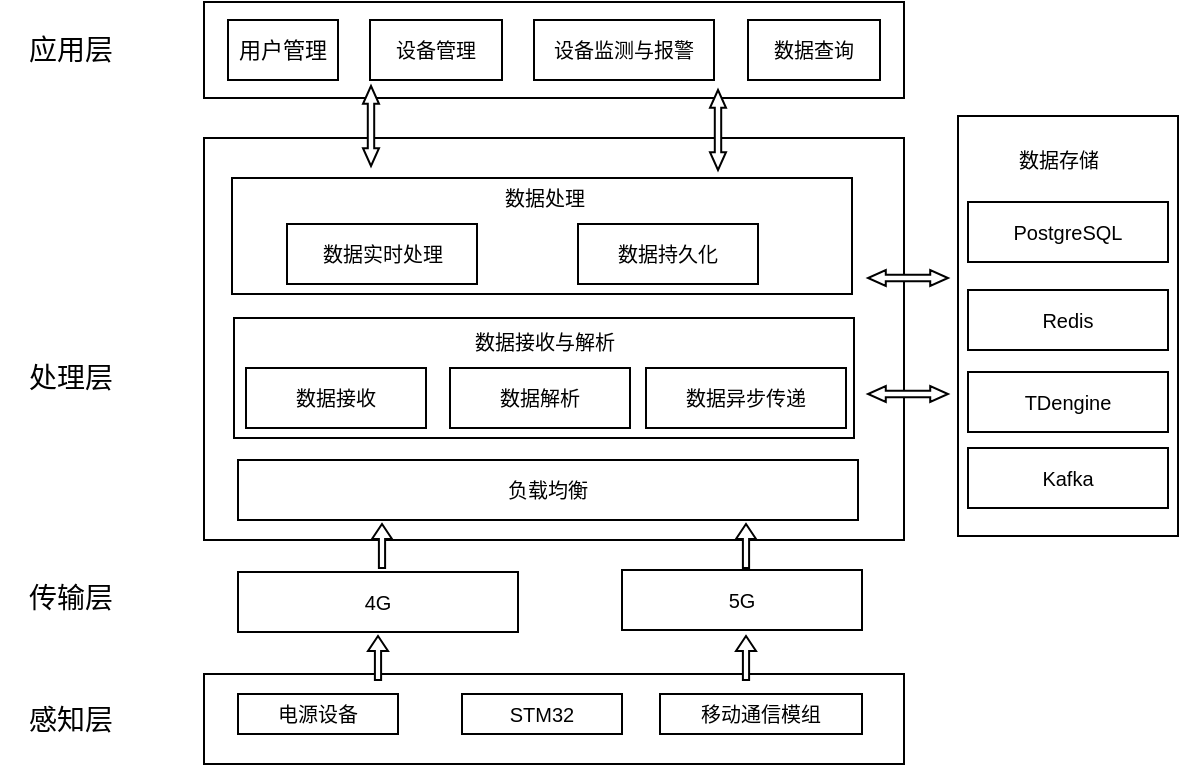 <mxfile version="21.1.4" type="github">
  <diagram name="第 1 页" id="4VGFoM_0TgWvralKycdt">
    <mxGraphModel dx="394" dy="557" grid="1" gridSize="10" guides="1" tooltips="1" connect="1" arrows="1" fold="1" page="1" pageScale="1" pageWidth="827" pageHeight="1169" math="0" shadow="0">
      <root>
        <mxCell id="0" />
        <mxCell id="1" parent="0" />
        <mxCell id="RpqjqyptFsIyIQh3CnNs-1" value="" style="rounded=0;whiteSpace=wrap;html=1;fontSize=10;" parent="1" vertex="1">
          <mxGeometry x="1502" y="249" width="110" height="210" as="geometry" />
        </mxCell>
        <mxCell id="RpqjqyptFsIyIQh3CnNs-2" value="" style="rounded=0;whiteSpace=wrap;html=1;fontSize=10;" parent="1" vertex="1">
          <mxGeometry x="1125" y="528" width="350" height="45" as="geometry" />
        </mxCell>
        <mxCell id="RpqjqyptFsIyIQh3CnNs-3" value="&lt;font style=&quot;font-size: 14px;&quot;&gt;感知层&lt;/font&gt;" style="text;html=1;align=center;verticalAlign=middle;resizable=0;points=[];autosize=1;strokeColor=none;fillColor=none;fontSize=10;" parent="1" vertex="1">
          <mxGeometry x="1023" y="535.5" width="70" height="30" as="geometry" />
        </mxCell>
        <mxCell id="RpqjqyptFsIyIQh3CnNs-4" value="STM32" style="rounded=0;whiteSpace=wrap;html=1;fontSize=10;" parent="1" vertex="1">
          <mxGeometry x="1254" y="538" width="80" height="20" as="geometry" />
        </mxCell>
        <mxCell id="RpqjqyptFsIyIQh3CnNs-5" value="移动通信模组" style="rounded=0;whiteSpace=wrap;html=1;fontSize=10;" parent="1" vertex="1">
          <mxGeometry x="1353" y="538" width="101" height="20" as="geometry" />
        </mxCell>
        <mxCell id="RpqjqyptFsIyIQh3CnNs-6" value="4G" style="rounded=0;whiteSpace=wrap;html=1;fontSize=10;" parent="1" vertex="1">
          <mxGeometry x="1142" y="477" width="140" height="30" as="geometry" />
        </mxCell>
        <mxCell id="RpqjqyptFsIyIQh3CnNs-7" value="5G" style="rounded=0;whiteSpace=wrap;html=1;fontSize=10;" parent="1" vertex="1">
          <mxGeometry x="1334" y="476" width="120" height="30" as="geometry" />
        </mxCell>
        <mxCell id="RpqjqyptFsIyIQh3CnNs-8" value="&lt;font style=&quot;font-size: 14px;&quot;&gt;传输层&lt;/font&gt;" style="text;html=1;align=center;verticalAlign=middle;resizable=0;points=[];autosize=1;strokeColor=none;fillColor=none;fontSize=10;" parent="1" vertex="1">
          <mxGeometry x="1023" y="475" width="70" height="30" as="geometry" />
        </mxCell>
        <mxCell id="RpqjqyptFsIyIQh3CnNs-9" value="" style="rounded=0;whiteSpace=wrap;html=1;fontSize=10;" parent="1" vertex="1">
          <mxGeometry x="1125" y="260" width="350" height="201" as="geometry" />
        </mxCell>
        <mxCell id="RpqjqyptFsIyIQh3CnNs-10" value="&lt;font style=&quot;font-size: 14px;&quot;&gt;处理层&lt;/font&gt;" style="text;html=1;align=center;verticalAlign=middle;resizable=0;points=[];autosize=1;strokeColor=none;fillColor=none;fontSize=10;" parent="1" vertex="1">
          <mxGeometry x="1023" y="365" width="70" height="30" as="geometry" />
        </mxCell>
        <mxCell id="RpqjqyptFsIyIQh3CnNs-11" value="负载均衡" style="rounded=0;whiteSpace=wrap;html=1;fontSize=10;" parent="1" vertex="1">
          <mxGeometry x="1142" y="421" width="310" height="30" as="geometry" />
        </mxCell>
        <mxCell id="RpqjqyptFsIyIQh3CnNs-13" value="TDengine" style="rounded=0;whiteSpace=wrap;html=1;fontSize=10;" parent="1" vertex="1">
          <mxGeometry x="1507" y="377" width="100" height="30" as="geometry" />
        </mxCell>
        <mxCell id="RpqjqyptFsIyIQh3CnNs-15" value="Kafka" style="rounded=0;whiteSpace=wrap;html=1;fontSize=10;" parent="1" vertex="1">
          <mxGeometry x="1507" y="415" width="100" height="30" as="geometry" />
        </mxCell>
        <mxCell id="RpqjqyptFsIyIQh3CnNs-17" value="" style="rounded=0;whiteSpace=wrap;html=1;fontSize=10;" parent="1" vertex="1">
          <mxGeometry x="1140" y="350" width="310" height="60" as="geometry" />
        </mxCell>
        <mxCell id="RpqjqyptFsIyIQh3CnNs-18" value="Redis" style="rounded=0;whiteSpace=wrap;html=1;fontSize=10;" parent="1" vertex="1">
          <mxGeometry x="1507" y="336" width="100" height="30" as="geometry" />
        </mxCell>
        <mxCell id="RpqjqyptFsIyIQh3CnNs-19" value="PostgreSQL" style="rounded=0;whiteSpace=wrap;html=1;fontSize=10;" parent="1" vertex="1">
          <mxGeometry x="1507" y="292" width="100" height="30" as="geometry" />
        </mxCell>
        <mxCell id="RpqjqyptFsIyIQh3CnNs-20" value="" style="rounded=0;whiteSpace=wrap;html=1;fontSize=10;" parent="1" vertex="1">
          <mxGeometry x="1125" y="192" width="350" height="48" as="geometry" />
        </mxCell>
        <mxCell id="RpqjqyptFsIyIQh3CnNs-21" value="&lt;font style=&quot;font-size: 14px;&quot;&gt;应用层&lt;/font&gt;" style="text;html=1;align=center;verticalAlign=middle;resizable=0;points=[];autosize=1;strokeColor=none;fillColor=none;fontSize=10;" parent="1" vertex="1">
          <mxGeometry x="1023" y="201" width="70" height="30" as="geometry" />
        </mxCell>
        <mxCell id="RpqjqyptFsIyIQh3CnNs-22" value="&lt;font style=&quot;font-size: 11px;&quot;&gt;用户管理&lt;/font&gt;" style="rounded=0;whiteSpace=wrap;html=1;fontSize=10;" parent="1" vertex="1">
          <mxGeometry x="1137" y="201" width="55" height="30" as="geometry" />
        </mxCell>
        <mxCell id="RpqjqyptFsIyIQh3CnNs-23" value="设备管理" style="rounded=0;whiteSpace=wrap;html=1;fontSize=10;" parent="1" vertex="1">
          <mxGeometry x="1208" y="201" width="66" height="30" as="geometry" />
        </mxCell>
        <mxCell id="RpqjqyptFsIyIQh3CnNs-24" value="设备监测与报警" style="rounded=0;whiteSpace=wrap;html=1;fontSize=10;" parent="1" vertex="1">
          <mxGeometry x="1290" y="201" width="90" height="30" as="geometry" />
        </mxCell>
        <mxCell id="RpqjqyptFsIyIQh3CnNs-27" value="数据存储" style="text;html=1;align=center;verticalAlign=middle;resizable=0;points=[];autosize=1;strokeColor=none;fillColor=none;fontSize=10;fontFamily=Helvetica;" parent="1" vertex="1">
          <mxGeometry x="1517" y="256" width="70" height="30" as="geometry" />
        </mxCell>
        <mxCell id="RpqjqyptFsIyIQh3CnNs-28" value="" style="html=1;shadow=0;dashed=0;align=center;verticalAlign=middle;shape=mxgraph.arrows2.arrow;dy=0.69;dx=7.44;direction=north;notch=0;fontFamily=Helvetica;fontSize=10;" parent="1" vertex="1">
          <mxGeometry x="1209" y="453" width="10" height="22" as="geometry" />
        </mxCell>
        <mxCell id="RpqjqyptFsIyIQh3CnNs-29" value="" style="html=1;shadow=0;dashed=0;align=center;verticalAlign=middle;shape=mxgraph.arrows2.arrow;dy=0.69;dx=7.44;direction=north;notch=0;fontFamily=Helvetica;fontSize=10;" parent="1" vertex="1">
          <mxGeometry x="1391" y="453" width="10" height="22" as="geometry" />
        </mxCell>
        <mxCell id="RpqjqyptFsIyIQh3CnNs-30" value="" style="html=1;shadow=0;dashed=0;align=center;verticalAlign=middle;shape=mxgraph.arrows2.arrow;dy=0.69;dx=7.44;direction=north;notch=0;fontFamily=Helvetica;fontSize=10;" parent="1" vertex="1">
          <mxGeometry x="1207" y="509" width="10" height="22" as="geometry" />
        </mxCell>
        <mxCell id="RpqjqyptFsIyIQh3CnNs-31" value="" style="html=1;shadow=0;dashed=0;align=center;verticalAlign=middle;shape=mxgraph.arrows2.arrow;dy=0.69;dx=7.44;direction=north;notch=0;fontFamily=Helvetica;fontSize=10;" parent="1" vertex="1">
          <mxGeometry x="1391" y="509" width="10" height="22" as="geometry" />
        </mxCell>
        <mxCell id="RpqjqyptFsIyIQh3CnNs-34" value="" style="html=1;shadow=0;dashed=0;align=center;verticalAlign=middle;shape=mxgraph.arrows2.twoWayArrow;dy=0.6;dx=8.89;fontFamily=Helvetica;fontSize=10;" parent="1" vertex="1">
          <mxGeometry x="1457" y="326" width="40" height="8" as="geometry" />
        </mxCell>
        <mxCell id="RpqjqyptFsIyIQh3CnNs-35" value="" style="html=1;shadow=0;dashed=0;align=center;verticalAlign=middle;shape=mxgraph.arrows2.twoWayArrow;dy=0.6;dx=8.89;fontFamily=Helvetica;fontSize=10;" parent="1" vertex="1">
          <mxGeometry x="1457" y="384" width="40" height="8" as="geometry" />
        </mxCell>
        <mxCell id="RpqjqyptFsIyIQh3CnNs-36" value="电源设备" style="rounded=0;whiteSpace=wrap;html=1;fontSize=10;fontFamily=Helvetica;" parent="1" vertex="1">
          <mxGeometry x="1142" y="538" width="80" height="20" as="geometry" />
        </mxCell>
        <mxCell id="RpqjqyptFsIyIQh3CnNs-37" value="&lt;font style=&quot;font-size: 10px;&quot;&gt;数据接收与解析&lt;/font&gt;" style="text;html=1;align=center;verticalAlign=middle;resizable=0;points=[];autosize=1;strokeColor=none;fillColor=none;fontSize=10;" parent="1" vertex="1">
          <mxGeometry x="1240" y="347" width="110" height="30" as="geometry" />
        </mxCell>
        <mxCell id="RpqjqyptFsIyIQh3CnNs-38" value="数据接收" style="rounded=0;whiteSpace=wrap;html=1;fontSize=10;" parent="1" vertex="1">
          <mxGeometry x="1146" y="375" width="90" height="30" as="geometry" />
        </mxCell>
        <mxCell id="RpqjqyptFsIyIQh3CnNs-40" value="数据解析" style="rounded=0;whiteSpace=wrap;html=1;fontSize=10;" parent="1" vertex="1">
          <mxGeometry x="1248" y="375" width="90" height="30" as="geometry" />
        </mxCell>
        <mxCell id="RpqjqyptFsIyIQh3CnNs-41" value="数据异步传递" style="rounded=0;whiteSpace=wrap;html=1;fontSize=10;" parent="1" vertex="1">
          <mxGeometry x="1346" y="375" width="100" height="30" as="geometry" />
        </mxCell>
        <mxCell id="RpqjqyptFsIyIQh3CnNs-42" value="" style="rounded=0;whiteSpace=wrap;html=1;fontSize=10;" parent="1" vertex="1">
          <mxGeometry x="1139" y="280" width="310" height="58" as="geometry" />
        </mxCell>
        <mxCell id="RpqjqyptFsIyIQh3CnNs-43" value="&lt;font style=&quot;font-size: 10px;&quot;&gt;数据处理&lt;/font&gt;" style="text;html=1;align=center;verticalAlign=middle;resizable=0;points=[];autosize=1;strokeColor=none;fillColor=none;fontSize=10;" parent="1" vertex="1">
          <mxGeometry x="1260" y="275" width="70" height="30" as="geometry" />
        </mxCell>
        <mxCell id="RpqjqyptFsIyIQh3CnNs-44" value="数据实时处理" style="rounded=0;whiteSpace=wrap;html=1;fontSize=10;" parent="1" vertex="1">
          <mxGeometry x="1166.5" y="303" width="95" height="30" as="geometry" />
        </mxCell>
        <mxCell id="RpqjqyptFsIyIQh3CnNs-45" value="数据持久化" style="rounded=0;whiteSpace=wrap;html=1;fontSize=10;" parent="1" vertex="1">
          <mxGeometry x="1312" y="303" width="90" height="30" as="geometry" />
        </mxCell>
        <mxCell id="RpqjqyptFsIyIQh3CnNs-48" value="数据查询" style="rounded=0;whiteSpace=wrap;html=1;fontSize=10;" parent="1" vertex="1">
          <mxGeometry x="1397" y="201" width="66" height="30" as="geometry" />
        </mxCell>
        <mxCell id="RpqjqyptFsIyIQh3CnNs-49" value="" style="html=1;shadow=0;dashed=0;align=center;verticalAlign=middle;shape=mxgraph.arrows2.twoWayArrow;dy=0.6;dx=8.89;fontFamily=Helvetica;fontSize=10;rotation=-90;" parent="1" vertex="1">
          <mxGeometry x="1188.5" y="250" width="40" height="8" as="geometry" />
        </mxCell>
        <mxCell id="RpqjqyptFsIyIQh3CnNs-52" value="" style="html=1;shadow=0;dashed=0;align=center;verticalAlign=middle;shape=mxgraph.arrows2.twoWayArrow;dy=0.6;dx=8.89;fontFamily=Helvetica;fontSize=10;rotation=-90;" parent="1" vertex="1">
          <mxGeometry x="1362" y="252" width="40" height="8" as="geometry" />
        </mxCell>
      </root>
    </mxGraphModel>
  </diagram>
</mxfile>
